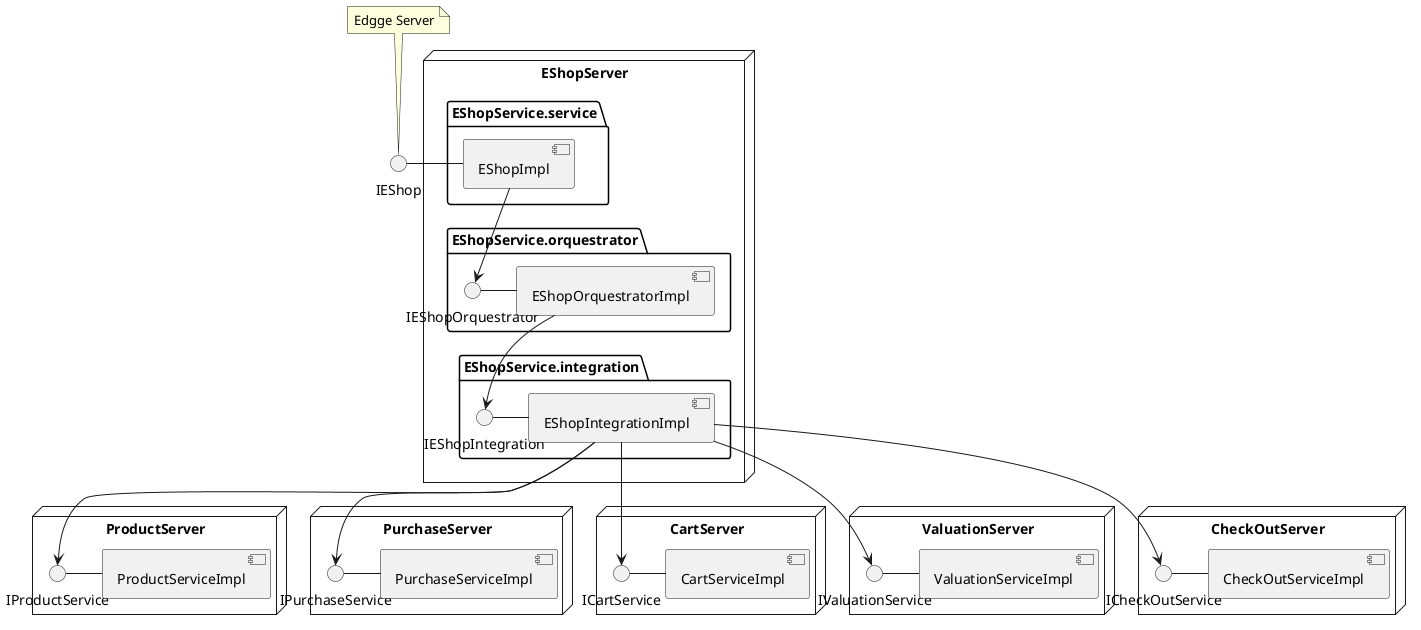 @startuml

() IEShop

note top of IEShop : Edgge Server
node "EShopServer" {

    package "EShopService.service" {

        IEShop - [EShopImpl]

    }

    package "EShopService.orquestrator" {
        () IEShopOrquestrator as IO
        IO - [EShopOrquestratorImpl]
            [EShopImpl] --> IO
    }

    package "EShopService.integration" {
        () IEShopIntegration as Int
        Int - [EShopIntegrationImpl]
        [EShopOrquestratorImpl] --> Int

    }

}

node "ProductServer" {
	() IProductService as IPS
    IPS - [ProductServiceImpl]    
    [EShopIntegrationImpl] --> IPS

}

node "PurchaseServer" {
	() IPurchaseService as IPur
    IPur - [PurchaseServiceImpl]
        [EShopIntegrationImpl] --> IPur

}

node "CartServer" {
	() ICartService as ICart
    ICart - [CartServiceImpl]
        [EShopIntegrationImpl] --> ICart

}

node "ValuationServer" {
	() IValuationService as IVal
    IVal - [ValuationServiceImpl]
        [EShopIntegrationImpl] --> IVal
}

node "CheckOutServer" {
	() ICheckOutService as ICheckOut
    ICheckOut - [CheckOutServiceImpl]
        [EShopIntegrationImpl] --> ICheckOut

}








@enduml
